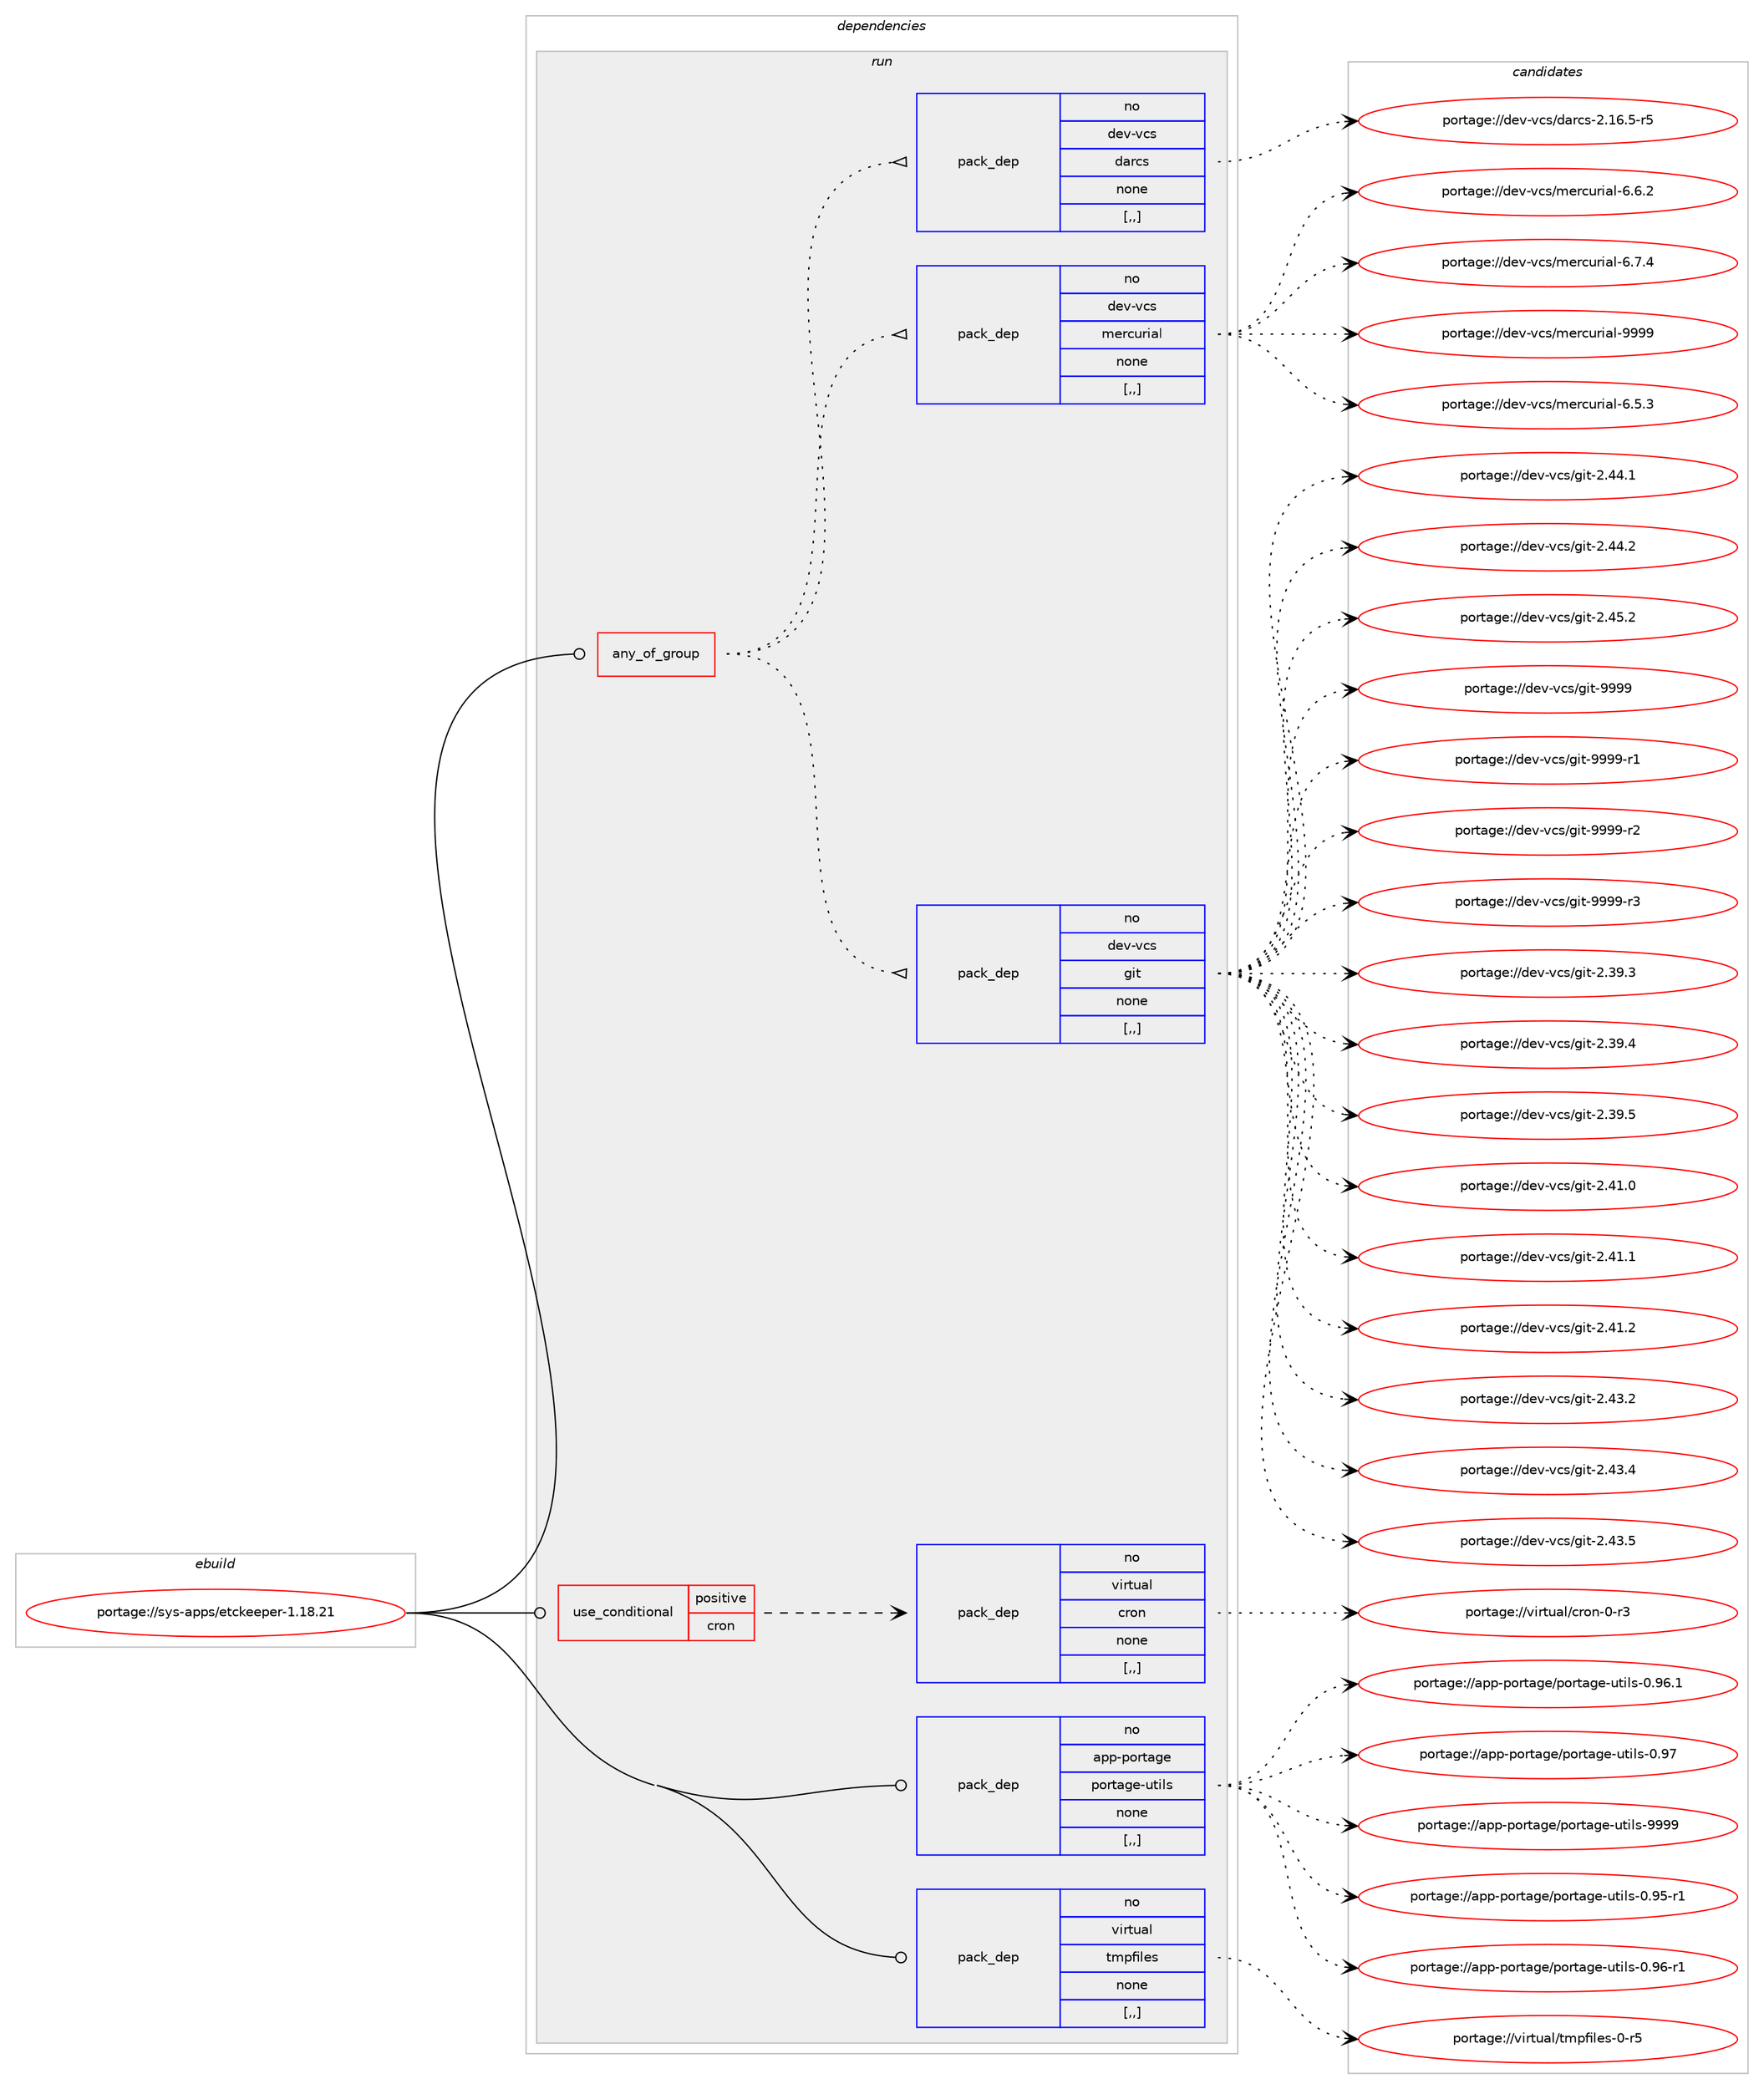 digraph prolog {

# *************
# Graph options
# *************

newrank=true;
concentrate=true;
compound=true;
graph [rankdir=LR,fontname=Helvetica,fontsize=10,ranksep=1.5];#, ranksep=2.5, nodesep=0.2];
edge  [arrowhead=vee];
node  [fontname=Helvetica,fontsize=10];

# **********
# The ebuild
# **********

subgraph cluster_leftcol {
color=gray;
rank=same;
label=<<i>ebuild</i>>;
id [label="portage://sys-apps/etckeeper-1.18.21", color=red, width=4, href="../sys-apps/etckeeper-1.18.21.svg"];
}

# ****************
# The dependencies
# ****************

subgraph cluster_midcol {
color=gray;
label=<<i>dependencies</i>>;
subgraph cluster_compile {
fillcolor="#eeeeee";
style=filled;
label=<<i>compile</i>>;
}
subgraph cluster_compileandrun {
fillcolor="#eeeeee";
style=filled;
label=<<i>compile and run</i>>;
}
subgraph cluster_run {
fillcolor="#eeeeee";
style=filled;
label=<<i>run</i>>;
subgraph any2658 {
dependency409499 [label=<<TABLE BORDER="0" CELLBORDER="1" CELLSPACING="0" CELLPADDING="4"><TR><TD CELLPADDING="10">any_of_group</TD></TR></TABLE>>, shape=none, color=red];subgraph pack298674 {
dependency409500 [label=<<TABLE BORDER="0" CELLBORDER="1" CELLSPACING="0" CELLPADDING="4" WIDTH="220"><TR><TD ROWSPAN="6" CELLPADDING="30">pack_dep</TD></TR><TR><TD WIDTH="110">no</TD></TR><TR><TD>dev-vcs</TD></TR><TR><TD>git</TD></TR><TR><TD>none</TD></TR><TR><TD>[,,]</TD></TR></TABLE>>, shape=none, color=blue];
}
dependency409499:e -> dependency409500:w [weight=20,style="dotted",arrowhead="oinv"];
subgraph pack298675 {
dependency409501 [label=<<TABLE BORDER="0" CELLBORDER="1" CELLSPACING="0" CELLPADDING="4" WIDTH="220"><TR><TD ROWSPAN="6" CELLPADDING="30">pack_dep</TD></TR><TR><TD WIDTH="110">no</TD></TR><TR><TD>dev-vcs</TD></TR><TR><TD>mercurial</TD></TR><TR><TD>none</TD></TR><TR><TD>[,,]</TD></TR></TABLE>>, shape=none, color=blue];
}
dependency409499:e -> dependency409501:w [weight=20,style="dotted",arrowhead="oinv"];
subgraph pack298676 {
dependency409502 [label=<<TABLE BORDER="0" CELLBORDER="1" CELLSPACING="0" CELLPADDING="4" WIDTH="220"><TR><TD ROWSPAN="6" CELLPADDING="30">pack_dep</TD></TR><TR><TD WIDTH="110">no</TD></TR><TR><TD>dev-vcs</TD></TR><TR><TD>darcs</TD></TR><TR><TD>none</TD></TR><TR><TD>[,,]</TD></TR></TABLE>>, shape=none, color=blue];
}
dependency409499:e -> dependency409502:w [weight=20,style="dotted",arrowhead="oinv"];
}
id:e -> dependency409499:w [weight=20,style="solid",arrowhead="odot"];
subgraph cond107974 {
dependency409503 [label=<<TABLE BORDER="0" CELLBORDER="1" CELLSPACING="0" CELLPADDING="4"><TR><TD ROWSPAN="3" CELLPADDING="10">use_conditional</TD></TR><TR><TD>positive</TD></TR><TR><TD>cron</TD></TR></TABLE>>, shape=none, color=red];
subgraph pack298677 {
dependency409504 [label=<<TABLE BORDER="0" CELLBORDER="1" CELLSPACING="0" CELLPADDING="4" WIDTH="220"><TR><TD ROWSPAN="6" CELLPADDING="30">pack_dep</TD></TR><TR><TD WIDTH="110">no</TD></TR><TR><TD>virtual</TD></TR><TR><TD>cron</TD></TR><TR><TD>none</TD></TR><TR><TD>[,,]</TD></TR></TABLE>>, shape=none, color=blue];
}
dependency409503:e -> dependency409504:w [weight=20,style="dashed",arrowhead="vee"];
}
id:e -> dependency409503:w [weight=20,style="solid",arrowhead="odot"];
subgraph pack298678 {
dependency409505 [label=<<TABLE BORDER="0" CELLBORDER="1" CELLSPACING="0" CELLPADDING="4" WIDTH="220"><TR><TD ROWSPAN="6" CELLPADDING="30">pack_dep</TD></TR><TR><TD WIDTH="110">no</TD></TR><TR><TD>app-portage</TD></TR><TR><TD>portage-utils</TD></TR><TR><TD>none</TD></TR><TR><TD>[,,]</TD></TR></TABLE>>, shape=none, color=blue];
}
id:e -> dependency409505:w [weight=20,style="solid",arrowhead="odot"];
subgraph pack298679 {
dependency409506 [label=<<TABLE BORDER="0" CELLBORDER="1" CELLSPACING="0" CELLPADDING="4" WIDTH="220"><TR><TD ROWSPAN="6" CELLPADDING="30">pack_dep</TD></TR><TR><TD WIDTH="110">no</TD></TR><TR><TD>virtual</TD></TR><TR><TD>tmpfiles</TD></TR><TR><TD>none</TD></TR><TR><TD>[,,]</TD></TR></TABLE>>, shape=none, color=blue];
}
id:e -> dependency409506:w [weight=20,style="solid",arrowhead="odot"];
}
}

# **************
# The candidates
# **************

subgraph cluster_choices {
rank=same;
color=gray;
label=<<i>candidates</i>>;

subgraph choice298674 {
color=black;
nodesep=1;
choice10010111845118991154710310511645504651574651 [label="portage://dev-vcs/git-2.39.3", color=red, width=4,href="../dev-vcs/git-2.39.3.svg"];
choice10010111845118991154710310511645504651574652 [label="portage://dev-vcs/git-2.39.4", color=red, width=4,href="../dev-vcs/git-2.39.4.svg"];
choice10010111845118991154710310511645504651574653 [label="portage://dev-vcs/git-2.39.5", color=red, width=4,href="../dev-vcs/git-2.39.5.svg"];
choice10010111845118991154710310511645504652494648 [label="portage://dev-vcs/git-2.41.0", color=red, width=4,href="../dev-vcs/git-2.41.0.svg"];
choice10010111845118991154710310511645504652494649 [label="portage://dev-vcs/git-2.41.1", color=red, width=4,href="../dev-vcs/git-2.41.1.svg"];
choice10010111845118991154710310511645504652494650 [label="portage://dev-vcs/git-2.41.2", color=red, width=4,href="../dev-vcs/git-2.41.2.svg"];
choice10010111845118991154710310511645504652514650 [label="portage://dev-vcs/git-2.43.2", color=red, width=4,href="../dev-vcs/git-2.43.2.svg"];
choice10010111845118991154710310511645504652514652 [label="portage://dev-vcs/git-2.43.4", color=red, width=4,href="../dev-vcs/git-2.43.4.svg"];
choice10010111845118991154710310511645504652514653 [label="portage://dev-vcs/git-2.43.5", color=red, width=4,href="../dev-vcs/git-2.43.5.svg"];
choice10010111845118991154710310511645504652524649 [label="portage://dev-vcs/git-2.44.1", color=red, width=4,href="../dev-vcs/git-2.44.1.svg"];
choice10010111845118991154710310511645504652524650 [label="portage://dev-vcs/git-2.44.2", color=red, width=4,href="../dev-vcs/git-2.44.2.svg"];
choice10010111845118991154710310511645504652534650 [label="portage://dev-vcs/git-2.45.2", color=red, width=4,href="../dev-vcs/git-2.45.2.svg"];
choice1001011184511899115471031051164557575757 [label="portage://dev-vcs/git-9999", color=red, width=4,href="../dev-vcs/git-9999.svg"];
choice10010111845118991154710310511645575757574511449 [label="portage://dev-vcs/git-9999-r1", color=red, width=4,href="../dev-vcs/git-9999-r1.svg"];
choice10010111845118991154710310511645575757574511450 [label="portage://dev-vcs/git-9999-r2", color=red, width=4,href="../dev-vcs/git-9999-r2.svg"];
choice10010111845118991154710310511645575757574511451 [label="portage://dev-vcs/git-9999-r3", color=red, width=4,href="../dev-vcs/git-9999-r3.svg"];
dependency409500:e -> choice10010111845118991154710310511645504651574651:w [style=dotted,weight="100"];
dependency409500:e -> choice10010111845118991154710310511645504651574652:w [style=dotted,weight="100"];
dependency409500:e -> choice10010111845118991154710310511645504651574653:w [style=dotted,weight="100"];
dependency409500:e -> choice10010111845118991154710310511645504652494648:w [style=dotted,weight="100"];
dependency409500:e -> choice10010111845118991154710310511645504652494649:w [style=dotted,weight="100"];
dependency409500:e -> choice10010111845118991154710310511645504652494650:w [style=dotted,weight="100"];
dependency409500:e -> choice10010111845118991154710310511645504652514650:w [style=dotted,weight="100"];
dependency409500:e -> choice10010111845118991154710310511645504652514652:w [style=dotted,weight="100"];
dependency409500:e -> choice10010111845118991154710310511645504652514653:w [style=dotted,weight="100"];
dependency409500:e -> choice10010111845118991154710310511645504652524649:w [style=dotted,weight="100"];
dependency409500:e -> choice10010111845118991154710310511645504652524650:w [style=dotted,weight="100"];
dependency409500:e -> choice10010111845118991154710310511645504652534650:w [style=dotted,weight="100"];
dependency409500:e -> choice1001011184511899115471031051164557575757:w [style=dotted,weight="100"];
dependency409500:e -> choice10010111845118991154710310511645575757574511449:w [style=dotted,weight="100"];
dependency409500:e -> choice10010111845118991154710310511645575757574511450:w [style=dotted,weight="100"];
dependency409500:e -> choice10010111845118991154710310511645575757574511451:w [style=dotted,weight="100"];
}
subgraph choice298675 {
color=black;
nodesep=1;
choice1001011184511899115471091011149911711410597108455446534651 [label="portage://dev-vcs/mercurial-6.5.3", color=red, width=4,href="../dev-vcs/mercurial-6.5.3.svg"];
choice1001011184511899115471091011149911711410597108455446544650 [label="portage://dev-vcs/mercurial-6.6.2", color=red, width=4,href="../dev-vcs/mercurial-6.6.2.svg"];
choice1001011184511899115471091011149911711410597108455446554652 [label="portage://dev-vcs/mercurial-6.7.4", color=red, width=4,href="../dev-vcs/mercurial-6.7.4.svg"];
choice10010111845118991154710910111499117114105971084557575757 [label="portage://dev-vcs/mercurial-9999", color=red, width=4,href="../dev-vcs/mercurial-9999.svg"];
dependency409501:e -> choice1001011184511899115471091011149911711410597108455446534651:w [style=dotted,weight="100"];
dependency409501:e -> choice1001011184511899115471091011149911711410597108455446544650:w [style=dotted,weight="100"];
dependency409501:e -> choice1001011184511899115471091011149911711410597108455446554652:w [style=dotted,weight="100"];
dependency409501:e -> choice10010111845118991154710910111499117114105971084557575757:w [style=dotted,weight="100"];
}
subgraph choice298676 {
color=black;
nodesep=1;
choice1001011184511899115471009711499115455046495446534511453 [label="portage://dev-vcs/darcs-2.16.5-r5", color=red, width=4,href="../dev-vcs/darcs-2.16.5-r5.svg"];
dependency409502:e -> choice1001011184511899115471009711499115455046495446534511453:w [style=dotted,weight="100"];
}
subgraph choice298677 {
color=black;
nodesep=1;
choice11810511411611797108479911411111045484511451 [label="portage://virtual/cron-0-r3", color=red, width=4,href="../virtual/cron-0-r3.svg"];
dependency409504:e -> choice11810511411611797108479911411111045484511451:w [style=dotted,weight="100"];
}
subgraph choice298678 {
color=black;
nodesep=1;
choice97112112451121111141169710310147112111114116971031014511711610510811545484657534511449 [label="portage://app-portage/portage-utils-0.95-r1", color=red, width=4,href="../app-portage/portage-utils-0.95-r1.svg"];
choice97112112451121111141169710310147112111114116971031014511711610510811545484657544511449 [label="portage://app-portage/portage-utils-0.96-r1", color=red, width=4,href="../app-portage/portage-utils-0.96-r1.svg"];
choice97112112451121111141169710310147112111114116971031014511711610510811545484657544649 [label="portage://app-portage/portage-utils-0.96.1", color=red, width=4,href="../app-portage/portage-utils-0.96.1.svg"];
choice9711211245112111114116971031014711211111411697103101451171161051081154548465755 [label="portage://app-portage/portage-utils-0.97", color=red, width=4,href="../app-portage/portage-utils-0.97.svg"];
choice9711211245112111114116971031014711211111411697103101451171161051081154557575757 [label="portage://app-portage/portage-utils-9999", color=red, width=4,href="../app-portage/portage-utils-9999.svg"];
dependency409505:e -> choice97112112451121111141169710310147112111114116971031014511711610510811545484657534511449:w [style=dotted,weight="100"];
dependency409505:e -> choice97112112451121111141169710310147112111114116971031014511711610510811545484657544511449:w [style=dotted,weight="100"];
dependency409505:e -> choice97112112451121111141169710310147112111114116971031014511711610510811545484657544649:w [style=dotted,weight="100"];
dependency409505:e -> choice9711211245112111114116971031014711211111411697103101451171161051081154548465755:w [style=dotted,weight="100"];
dependency409505:e -> choice9711211245112111114116971031014711211111411697103101451171161051081154557575757:w [style=dotted,weight="100"];
}
subgraph choice298679 {
color=black;
nodesep=1;
choice118105114116117971084711610911210210510810111545484511453 [label="portage://virtual/tmpfiles-0-r5", color=red, width=4,href="../virtual/tmpfiles-0-r5.svg"];
dependency409506:e -> choice118105114116117971084711610911210210510810111545484511453:w [style=dotted,weight="100"];
}
}

}

